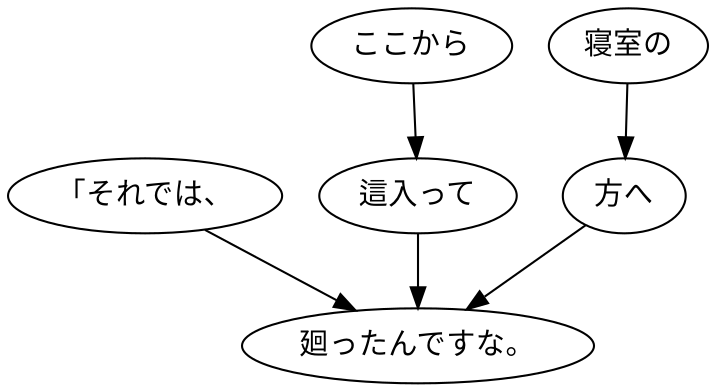 digraph graph2862 {
	node0 [label="「それでは、"];
	node1 [label="ここから"];
	node2 [label="這入って"];
	node3 [label="寝室の"];
	node4 [label="方へ"];
	node5 [label="廻ったんですな。"];
	node0 -> node5;
	node1 -> node2;
	node2 -> node5;
	node3 -> node4;
	node4 -> node5;
}
